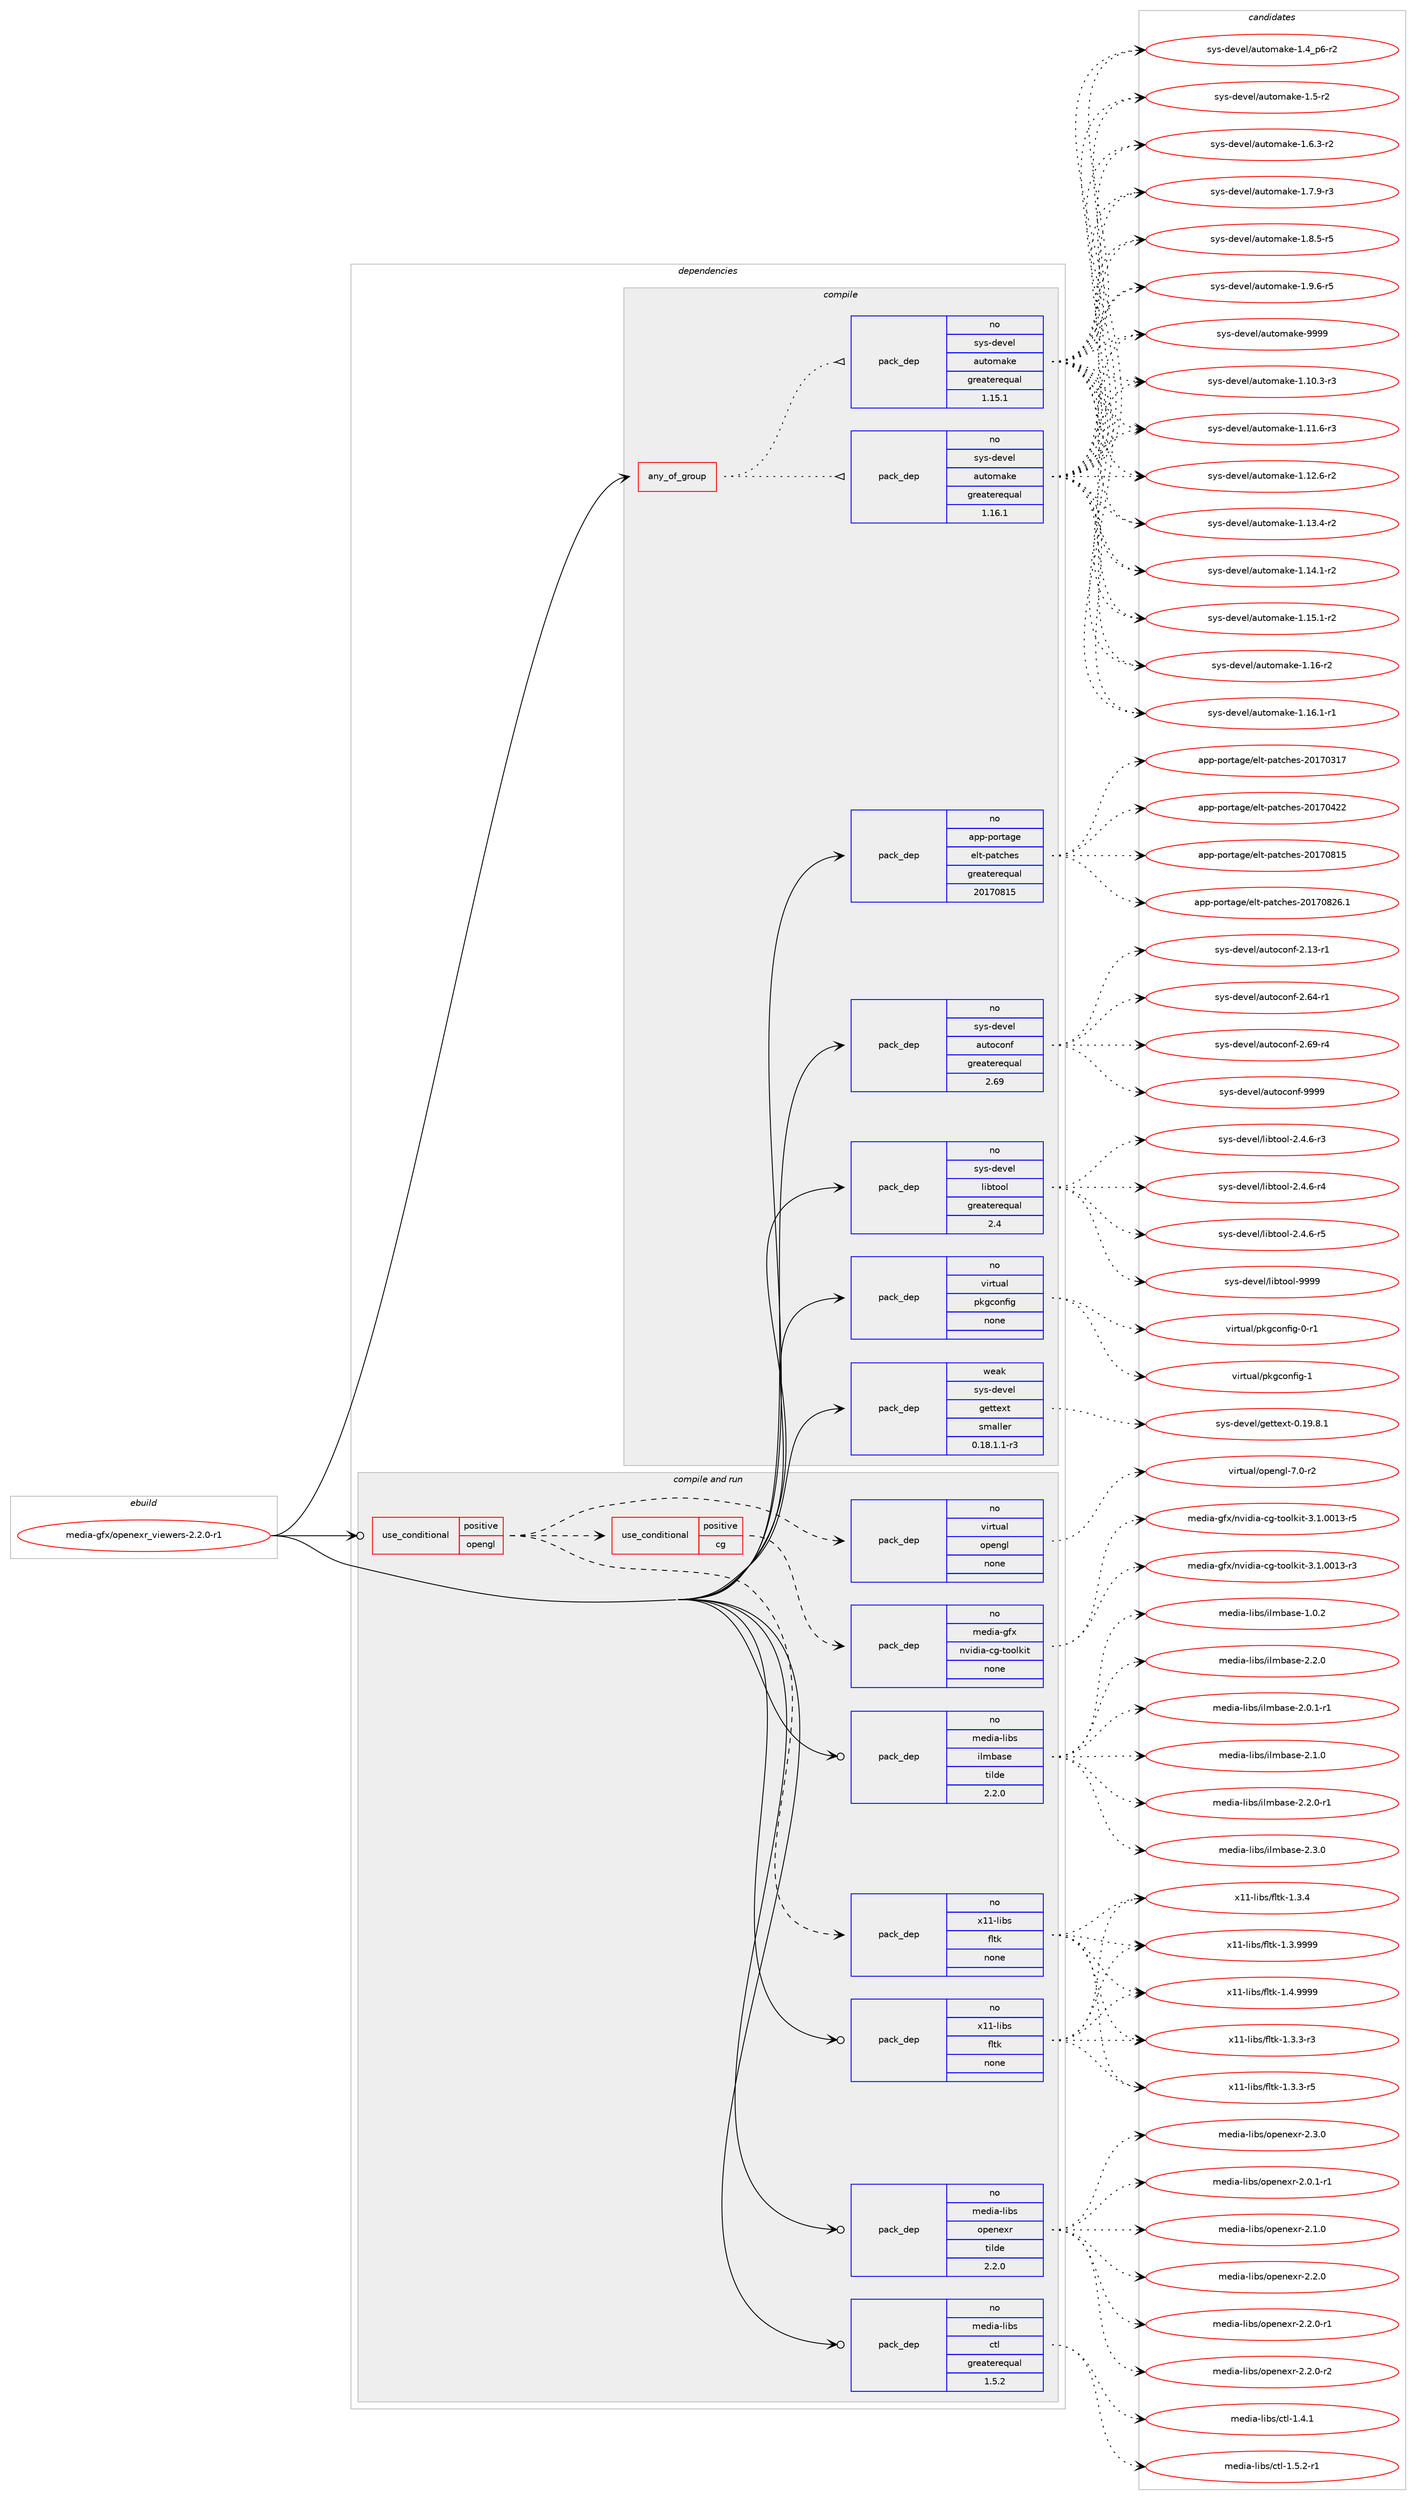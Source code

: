 digraph prolog {

# *************
# Graph options
# *************

newrank=true;
concentrate=true;
compound=true;
graph [rankdir=LR,fontname=Helvetica,fontsize=10,ranksep=1.5];#, ranksep=2.5, nodesep=0.2];
edge  [arrowhead=vee];
node  [fontname=Helvetica,fontsize=10];

# **********
# The ebuild
# **********

subgraph cluster_leftcol {
color=gray;
rank=same;
label=<<i>ebuild</i>>;
id [label="media-gfx/openexr_viewers-2.2.0-r1", color=red, width=4, href="../media-gfx/openexr_viewers-2.2.0-r1.svg"];
}

# ****************
# The dependencies
# ****************

subgraph cluster_midcol {
color=gray;
label=<<i>dependencies</i>>;
subgraph cluster_compile {
fillcolor="#eeeeee";
style=filled;
label=<<i>compile</i>>;
subgraph any24923 {
dependency1606776 [label=<<TABLE BORDER="0" CELLBORDER="1" CELLSPACING="0" CELLPADDING="4"><TR><TD CELLPADDING="10">any_of_group</TD></TR></TABLE>>, shape=none, color=red];subgraph pack1147996 {
dependency1606777 [label=<<TABLE BORDER="0" CELLBORDER="1" CELLSPACING="0" CELLPADDING="4" WIDTH="220"><TR><TD ROWSPAN="6" CELLPADDING="30">pack_dep</TD></TR><TR><TD WIDTH="110">no</TD></TR><TR><TD>sys-devel</TD></TR><TR><TD>automake</TD></TR><TR><TD>greaterequal</TD></TR><TR><TD>1.16.1</TD></TR></TABLE>>, shape=none, color=blue];
}
dependency1606776:e -> dependency1606777:w [weight=20,style="dotted",arrowhead="oinv"];
subgraph pack1147997 {
dependency1606778 [label=<<TABLE BORDER="0" CELLBORDER="1" CELLSPACING="0" CELLPADDING="4" WIDTH="220"><TR><TD ROWSPAN="6" CELLPADDING="30">pack_dep</TD></TR><TR><TD WIDTH="110">no</TD></TR><TR><TD>sys-devel</TD></TR><TR><TD>automake</TD></TR><TR><TD>greaterequal</TD></TR><TR><TD>1.15.1</TD></TR></TABLE>>, shape=none, color=blue];
}
dependency1606776:e -> dependency1606778:w [weight=20,style="dotted",arrowhead="oinv"];
}
id:e -> dependency1606776:w [weight=20,style="solid",arrowhead="vee"];
subgraph pack1147998 {
dependency1606779 [label=<<TABLE BORDER="0" CELLBORDER="1" CELLSPACING="0" CELLPADDING="4" WIDTH="220"><TR><TD ROWSPAN="6" CELLPADDING="30">pack_dep</TD></TR><TR><TD WIDTH="110">no</TD></TR><TR><TD>app-portage</TD></TR><TR><TD>elt-patches</TD></TR><TR><TD>greaterequal</TD></TR><TR><TD>20170815</TD></TR></TABLE>>, shape=none, color=blue];
}
id:e -> dependency1606779:w [weight=20,style="solid",arrowhead="vee"];
subgraph pack1147999 {
dependency1606780 [label=<<TABLE BORDER="0" CELLBORDER="1" CELLSPACING="0" CELLPADDING="4" WIDTH="220"><TR><TD ROWSPAN="6" CELLPADDING="30">pack_dep</TD></TR><TR><TD WIDTH="110">no</TD></TR><TR><TD>sys-devel</TD></TR><TR><TD>autoconf</TD></TR><TR><TD>greaterequal</TD></TR><TR><TD>2.69</TD></TR></TABLE>>, shape=none, color=blue];
}
id:e -> dependency1606780:w [weight=20,style="solid",arrowhead="vee"];
subgraph pack1148000 {
dependency1606781 [label=<<TABLE BORDER="0" CELLBORDER="1" CELLSPACING="0" CELLPADDING="4" WIDTH="220"><TR><TD ROWSPAN="6" CELLPADDING="30">pack_dep</TD></TR><TR><TD WIDTH="110">no</TD></TR><TR><TD>sys-devel</TD></TR><TR><TD>libtool</TD></TR><TR><TD>greaterequal</TD></TR><TR><TD>2.4</TD></TR></TABLE>>, shape=none, color=blue];
}
id:e -> dependency1606781:w [weight=20,style="solid",arrowhead="vee"];
subgraph pack1148001 {
dependency1606782 [label=<<TABLE BORDER="0" CELLBORDER="1" CELLSPACING="0" CELLPADDING="4" WIDTH="220"><TR><TD ROWSPAN="6" CELLPADDING="30">pack_dep</TD></TR><TR><TD WIDTH="110">no</TD></TR><TR><TD>virtual</TD></TR><TR><TD>pkgconfig</TD></TR><TR><TD>none</TD></TR><TR><TD></TD></TR></TABLE>>, shape=none, color=blue];
}
id:e -> dependency1606782:w [weight=20,style="solid",arrowhead="vee"];
subgraph pack1148002 {
dependency1606783 [label=<<TABLE BORDER="0" CELLBORDER="1" CELLSPACING="0" CELLPADDING="4" WIDTH="220"><TR><TD ROWSPAN="6" CELLPADDING="30">pack_dep</TD></TR><TR><TD WIDTH="110">weak</TD></TR><TR><TD>sys-devel</TD></TR><TR><TD>gettext</TD></TR><TR><TD>smaller</TD></TR><TR><TD>0.18.1.1-r3</TD></TR></TABLE>>, shape=none, color=blue];
}
id:e -> dependency1606783:w [weight=20,style="solid",arrowhead="vee"];
}
subgraph cluster_compileandrun {
fillcolor="#eeeeee";
style=filled;
label=<<i>compile and run</i>>;
subgraph cond433166 {
dependency1606784 [label=<<TABLE BORDER="0" CELLBORDER="1" CELLSPACING="0" CELLPADDING="4"><TR><TD ROWSPAN="3" CELLPADDING="10">use_conditional</TD></TR><TR><TD>positive</TD></TR><TR><TD>opengl</TD></TR></TABLE>>, shape=none, color=red];
subgraph pack1148003 {
dependency1606785 [label=<<TABLE BORDER="0" CELLBORDER="1" CELLSPACING="0" CELLPADDING="4" WIDTH="220"><TR><TD ROWSPAN="6" CELLPADDING="30">pack_dep</TD></TR><TR><TD WIDTH="110">no</TD></TR><TR><TD>virtual</TD></TR><TR><TD>opengl</TD></TR><TR><TD>none</TD></TR><TR><TD></TD></TR></TABLE>>, shape=none, color=blue];
}
dependency1606784:e -> dependency1606785:w [weight=20,style="dashed",arrowhead="vee"];
subgraph pack1148004 {
dependency1606786 [label=<<TABLE BORDER="0" CELLBORDER="1" CELLSPACING="0" CELLPADDING="4" WIDTH="220"><TR><TD ROWSPAN="6" CELLPADDING="30">pack_dep</TD></TR><TR><TD WIDTH="110">no</TD></TR><TR><TD>x11-libs</TD></TR><TR><TD>fltk</TD></TR><TR><TD>none</TD></TR><TR><TD></TD></TR></TABLE>>, shape=none, color=blue];
}
dependency1606784:e -> dependency1606786:w [weight=20,style="dashed",arrowhead="vee"];
subgraph cond433167 {
dependency1606787 [label=<<TABLE BORDER="0" CELLBORDER="1" CELLSPACING="0" CELLPADDING="4"><TR><TD ROWSPAN="3" CELLPADDING="10">use_conditional</TD></TR><TR><TD>positive</TD></TR><TR><TD>cg</TD></TR></TABLE>>, shape=none, color=red];
subgraph pack1148005 {
dependency1606788 [label=<<TABLE BORDER="0" CELLBORDER="1" CELLSPACING="0" CELLPADDING="4" WIDTH="220"><TR><TD ROWSPAN="6" CELLPADDING="30">pack_dep</TD></TR><TR><TD WIDTH="110">no</TD></TR><TR><TD>media-gfx</TD></TR><TR><TD>nvidia-cg-toolkit</TD></TR><TR><TD>none</TD></TR><TR><TD></TD></TR></TABLE>>, shape=none, color=blue];
}
dependency1606787:e -> dependency1606788:w [weight=20,style="dashed",arrowhead="vee"];
}
dependency1606784:e -> dependency1606787:w [weight=20,style="dashed",arrowhead="vee"];
}
id:e -> dependency1606784:w [weight=20,style="solid",arrowhead="odotvee"];
subgraph pack1148006 {
dependency1606789 [label=<<TABLE BORDER="0" CELLBORDER="1" CELLSPACING="0" CELLPADDING="4" WIDTH="220"><TR><TD ROWSPAN="6" CELLPADDING="30">pack_dep</TD></TR><TR><TD WIDTH="110">no</TD></TR><TR><TD>media-libs</TD></TR><TR><TD>ctl</TD></TR><TR><TD>greaterequal</TD></TR><TR><TD>1.5.2</TD></TR></TABLE>>, shape=none, color=blue];
}
id:e -> dependency1606789:w [weight=20,style="solid",arrowhead="odotvee"];
subgraph pack1148007 {
dependency1606790 [label=<<TABLE BORDER="0" CELLBORDER="1" CELLSPACING="0" CELLPADDING="4" WIDTH="220"><TR><TD ROWSPAN="6" CELLPADDING="30">pack_dep</TD></TR><TR><TD WIDTH="110">no</TD></TR><TR><TD>media-libs</TD></TR><TR><TD>ilmbase</TD></TR><TR><TD>tilde</TD></TR><TR><TD>2.2.0</TD></TR></TABLE>>, shape=none, color=blue];
}
id:e -> dependency1606790:w [weight=20,style="solid",arrowhead="odotvee"];
subgraph pack1148008 {
dependency1606791 [label=<<TABLE BORDER="0" CELLBORDER="1" CELLSPACING="0" CELLPADDING="4" WIDTH="220"><TR><TD ROWSPAN="6" CELLPADDING="30">pack_dep</TD></TR><TR><TD WIDTH="110">no</TD></TR><TR><TD>media-libs</TD></TR><TR><TD>openexr</TD></TR><TR><TD>tilde</TD></TR><TR><TD>2.2.0</TD></TR></TABLE>>, shape=none, color=blue];
}
id:e -> dependency1606791:w [weight=20,style="solid",arrowhead="odotvee"];
subgraph pack1148009 {
dependency1606792 [label=<<TABLE BORDER="0" CELLBORDER="1" CELLSPACING="0" CELLPADDING="4" WIDTH="220"><TR><TD ROWSPAN="6" CELLPADDING="30">pack_dep</TD></TR><TR><TD WIDTH="110">no</TD></TR><TR><TD>x11-libs</TD></TR><TR><TD>fltk</TD></TR><TR><TD>none</TD></TR><TR><TD></TD></TR></TABLE>>, shape=none, color=blue];
}
id:e -> dependency1606792:w [weight=20,style="solid",arrowhead="odotvee"];
}
subgraph cluster_run {
fillcolor="#eeeeee";
style=filled;
label=<<i>run</i>>;
}
}

# **************
# The candidates
# **************

subgraph cluster_choices {
rank=same;
color=gray;
label=<<i>candidates</i>>;

subgraph choice1147996 {
color=black;
nodesep=1;
choice11512111545100101118101108479711711611110997107101454946494846514511451 [label="sys-devel/automake-1.10.3-r3", color=red, width=4,href="../sys-devel/automake-1.10.3-r3.svg"];
choice11512111545100101118101108479711711611110997107101454946494946544511451 [label="sys-devel/automake-1.11.6-r3", color=red, width=4,href="../sys-devel/automake-1.11.6-r3.svg"];
choice11512111545100101118101108479711711611110997107101454946495046544511450 [label="sys-devel/automake-1.12.6-r2", color=red, width=4,href="../sys-devel/automake-1.12.6-r2.svg"];
choice11512111545100101118101108479711711611110997107101454946495146524511450 [label="sys-devel/automake-1.13.4-r2", color=red, width=4,href="../sys-devel/automake-1.13.4-r2.svg"];
choice11512111545100101118101108479711711611110997107101454946495246494511450 [label="sys-devel/automake-1.14.1-r2", color=red, width=4,href="../sys-devel/automake-1.14.1-r2.svg"];
choice11512111545100101118101108479711711611110997107101454946495346494511450 [label="sys-devel/automake-1.15.1-r2", color=red, width=4,href="../sys-devel/automake-1.15.1-r2.svg"];
choice1151211154510010111810110847971171161111099710710145494649544511450 [label="sys-devel/automake-1.16-r2", color=red, width=4,href="../sys-devel/automake-1.16-r2.svg"];
choice11512111545100101118101108479711711611110997107101454946495446494511449 [label="sys-devel/automake-1.16.1-r1", color=red, width=4,href="../sys-devel/automake-1.16.1-r1.svg"];
choice115121115451001011181011084797117116111109971071014549465295112544511450 [label="sys-devel/automake-1.4_p6-r2", color=red, width=4,href="../sys-devel/automake-1.4_p6-r2.svg"];
choice11512111545100101118101108479711711611110997107101454946534511450 [label="sys-devel/automake-1.5-r2", color=red, width=4,href="../sys-devel/automake-1.5-r2.svg"];
choice115121115451001011181011084797117116111109971071014549465446514511450 [label="sys-devel/automake-1.6.3-r2", color=red, width=4,href="../sys-devel/automake-1.6.3-r2.svg"];
choice115121115451001011181011084797117116111109971071014549465546574511451 [label="sys-devel/automake-1.7.9-r3", color=red, width=4,href="../sys-devel/automake-1.7.9-r3.svg"];
choice115121115451001011181011084797117116111109971071014549465646534511453 [label="sys-devel/automake-1.8.5-r5", color=red, width=4,href="../sys-devel/automake-1.8.5-r5.svg"];
choice115121115451001011181011084797117116111109971071014549465746544511453 [label="sys-devel/automake-1.9.6-r5", color=red, width=4,href="../sys-devel/automake-1.9.6-r5.svg"];
choice115121115451001011181011084797117116111109971071014557575757 [label="sys-devel/automake-9999", color=red, width=4,href="../sys-devel/automake-9999.svg"];
dependency1606777:e -> choice11512111545100101118101108479711711611110997107101454946494846514511451:w [style=dotted,weight="100"];
dependency1606777:e -> choice11512111545100101118101108479711711611110997107101454946494946544511451:w [style=dotted,weight="100"];
dependency1606777:e -> choice11512111545100101118101108479711711611110997107101454946495046544511450:w [style=dotted,weight="100"];
dependency1606777:e -> choice11512111545100101118101108479711711611110997107101454946495146524511450:w [style=dotted,weight="100"];
dependency1606777:e -> choice11512111545100101118101108479711711611110997107101454946495246494511450:w [style=dotted,weight="100"];
dependency1606777:e -> choice11512111545100101118101108479711711611110997107101454946495346494511450:w [style=dotted,weight="100"];
dependency1606777:e -> choice1151211154510010111810110847971171161111099710710145494649544511450:w [style=dotted,weight="100"];
dependency1606777:e -> choice11512111545100101118101108479711711611110997107101454946495446494511449:w [style=dotted,weight="100"];
dependency1606777:e -> choice115121115451001011181011084797117116111109971071014549465295112544511450:w [style=dotted,weight="100"];
dependency1606777:e -> choice11512111545100101118101108479711711611110997107101454946534511450:w [style=dotted,weight="100"];
dependency1606777:e -> choice115121115451001011181011084797117116111109971071014549465446514511450:w [style=dotted,weight="100"];
dependency1606777:e -> choice115121115451001011181011084797117116111109971071014549465546574511451:w [style=dotted,weight="100"];
dependency1606777:e -> choice115121115451001011181011084797117116111109971071014549465646534511453:w [style=dotted,weight="100"];
dependency1606777:e -> choice115121115451001011181011084797117116111109971071014549465746544511453:w [style=dotted,weight="100"];
dependency1606777:e -> choice115121115451001011181011084797117116111109971071014557575757:w [style=dotted,weight="100"];
}
subgraph choice1147997 {
color=black;
nodesep=1;
choice11512111545100101118101108479711711611110997107101454946494846514511451 [label="sys-devel/automake-1.10.3-r3", color=red, width=4,href="../sys-devel/automake-1.10.3-r3.svg"];
choice11512111545100101118101108479711711611110997107101454946494946544511451 [label="sys-devel/automake-1.11.6-r3", color=red, width=4,href="../sys-devel/automake-1.11.6-r3.svg"];
choice11512111545100101118101108479711711611110997107101454946495046544511450 [label="sys-devel/automake-1.12.6-r2", color=red, width=4,href="../sys-devel/automake-1.12.6-r2.svg"];
choice11512111545100101118101108479711711611110997107101454946495146524511450 [label="sys-devel/automake-1.13.4-r2", color=red, width=4,href="../sys-devel/automake-1.13.4-r2.svg"];
choice11512111545100101118101108479711711611110997107101454946495246494511450 [label="sys-devel/automake-1.14.1-r2", color=red, width=4,href="../sys-devel/automake-1.14.1-r2.svg"];
choice11512111545100101118101108479711711611110997107101454946495346494511450 [label="sys-devel/automake-1.15.1-r2", color=red, width=4,href="../sys-devel/automake-1.15.1-r2.svg"];
choice1151211154510010111810110847971171161111099710710145494649544511450 [label="sys-devel/automake-1.16-r2", color=red, width=4,href="../sys-devel/automake-1.16-r2.svg"];
choice11512111545100101118101108479711711611110997107101454946495446494511449 [label="sys-devel/automake-1.16.1-r1", color=red, width=4,href="../sys-devel/automake-1.16.1-r1.svg"];
choice115121115451001011181011084797117116111109971071014549465295112544511450 [label="sys-devel/automake-1.4_p6-r2", color=red, width=4,href="../sys-devel/automake-1.4_p6-r2.svg"];
choice11512111545100101118101108479711711611110997107101454946534511450 [label="sys-devel/automake-1.5-r2", color=red, width=4,href="../sys-devel/automake-1.5-r2.svg"];
choice115121115451001011181011084797117116111109971071014549465446514511450 [label="sys-devel/automake-1.6.3-r2", color=red, width=4,href="../sys-devel/automake-1.6.3-r2.svg"];
choice115121115451001011181011084797117116111109971071014549465546574511451 [label="sys-devel/automake-1.7.9-r3", color=red, width=4,href="../sys-devel/automake-1.7.9-r3.svg"];
choice115121115451001011181011084797117116111109971071014549465646534511453 [label="sys-devel/automake-1.8.5-r5", color=red, width=4,href="../sys-devel/automake-1.8.5-r5.svg"];
choice115121115451001011181011084797117116111109971071014549465746544511453 [label="sys-devel/automake-1.9.6-r5", color=red, width=4,href="../sys-devel/automake-1.9.6-r5.svg"];
choice115121115451001011181011084797117116111109971071014557575757 [label="sys-devel/automake-9999", color=red, width=4,href="../sys-devel/automake-9999.svg"];
dependency1606778:e -> choice11512111545100101118101108479711711611110997107101454946494846514511451:w [style=dotted,weight="100"];
dependency1606778:e -> choice11512111545100101118101108479711711611110997107101454946494946544511451:w [style=dotted,weight="100"];
dependency1606778:e -> choice11512111545100101118101108479711711611110997107101454946495046544511450:w [style=dotted,weight="100"];
dependency1606778:e -> choice11512111545100101118101108479711711611110997107101454946495146524511450:w [style=dotted,weight="100"];
dependency1606778:e -> choice11512111545100101118101108479711711611110997107101454946495246494511450:w [style=dotted,weight="100"];
dependency1606778:e -> choice11512111545100101118101108479711711611110997107101454946495346494511450:w [style=dotted,weight="100"];
dependency1606778:e -> choice1151211154510010111810110847971171161111099710710145494649544511450:w [style=dotted,weight="100"];
dependency1606778:e -> choice11512111545100101118101108479711711611110997107101454946495446494511449:w [style=dotted,weight="100"];
dependency1606778:e -> choice115121115451001011181011084797117116111109971071014549465295112544511450:w [style=dotted,weight="100"];
dependency1606778:e -> choice11512111545100101118101108479711711611110997107101454946534511450:w [style=dotted,weight="100"];
dependency1606778:e -> choice115121115451001011181011084797117116111109971071014549465446514511450:w [style=dotted,weight="100"];
dependency1606778:e -> choice115121115451001011181011084797117116111109971071014549465546574511451:w [style=dotted,weight="100"];
dependency1606778:e -> choice115121115451001011181011084797117116111109971071014549465646534511453:w [style=dotted,weight="100"];
dependency1606778:e -> choice115121115451001011181011084797117116111109971071014549465746544511453:w [style=dotted,weight="100"];
dependency1606778:e -> choice115121115451001011181011084797117116111109971071014557575757:w [style=dotted,weight="100"];
}
subgraph choice1147998 {
color=black;
nodesep=1;
choice97112112451121111141169710310147101108116451129711699104101115455048495548514955 [label="app-portage/elt-patches-20170317", color=red, width=4,href="../app-portage/elt-patches-20170317.svg"];
choice97112112451121111141169710310147101108116451129711699104101115455048495548525050 [label="app-portage/elt-patches-20170422", color=red, width=4,href="../app-portage/elt-patches-20170422.svg"];
choice97112112451121111141169710310147101108116451129711699104101115455048495548564953 [label="app-portage/elt-patches-20170815", color=red, width=4,href="../app-portage/elt-patches-20170815.svg"];
choice971121124511211111411697103101471011081164511297116991041011154550484955485650544649 [label="app-portage/elt-patches-20170826.1", color=red, width=4,href="../app-portage/elt-patches-20170826.1.svg"];
dependency1606779:e -> choice97112112451121111141169710310147101108116451129711699104101115455048495548514955:w [style=dotted,weight="100"];
dependency1606779:e -> choice97112112451121111141169710310147101108116451129711699104101115455048495548525050:w [style=dotted,weight="100"];
dependency1606779:e -> choice97112112451121111141169710310147101108116451129711699104101115455048495548564953:w [style=dotted,weight="100"];
dependency1606779:e -> choice971121124511211111411697103101471011081164511297116991041011154550484955485650544649:w [style=dotted,weight="100"];
}
subgraph choice1147999 {
color=black;
nodesep=1;
choice1151211154510010111810110847971171161119911111010245504649514511449 [label="sys-devel/autoconf-2.13-r1", color=red, width=4,href="../sys-devel/autoconf-2.13-r1.svg"];
choice1151211154510010111810110847971171161119911111010245504654524511449 [label="sys-devel/autoconf-2.64-r1", color=red, width=4,href="../sys-devel/autoconf-2.64-r1.svg"];
choice1151211154510010111810110847971171161119911111010245504654574511452 [label="sys-devel/autoconf-2.69-r4", color=red, width=4,href="../sys-devel/autoconf-2.69-r4.svg"];
choice115121115451001011181011084797117116111991111101024557575757 [label="sys-devel/autoconf-9999", color=red, width=4,href="../sys-devel/autoconf-9999.svg"];
dependency1606780:e -> choice1151211154510010111810110847971171161119911111010245504649514511449:w [style=dotted,weight="100"];
dependency1606780:e -> choice1151211154510010111810110847971171161119911111010245504654524511449:w [style=dotted,weight="100"];
dependency1606780:e -> choice1151211154510010111810110847971171161119911111010245504654574511452:w [style=dotted,weight="100"];
dependency1606780:e -> choice115121115451001011181011084797117116111991111101024557575757:w [style=dotted,weight="100"];
}
subgraph choice1148000 {
color=black;
nodesep=1;
choice1151211154510010111810110847108105981161111111084550465246544511451 [label="sys-devel/libtool-2.4.6-r3", color=red, width=4,href="../sys-devel/libtool-2.4.6-r3.svg"];
choice1151211154510010111810110847108105981161111111084550465246544511452 [label="sys-devel/libtool-2.4.6-r4", color=red, width=4,href="../sys-devel/libtool-2.4.6-r4.svg"];
choice1151211154510010111810110847108105981161111111084550465246544511453 [label="sys-devel/libtool-2.4.6-r5", color=red, width=4,href="../sys-devel/libtool-2.4.6-r5.svg"];
choice1151211154510010111810110847108105981161111111084557575757 [label="sys-devel/libtool-9999", color=red, width=4,href="../sys-devel/libtool-9999.svg"];
dependency1606781:e -> choice1151211154510010111810110847108105981161111111084550465246544511451:w [style=dotted,weight="100"];
dependency1606781:e -> choice1151211154510010111810110847108105981161111111084550465246544511452:w [style=dotted,weight="100"];
dependency1606781:e -> choice1151211154510010111810110847108105981161111111084550465246544511453:w [style=dotted,weight="100"];
dependency1606781:e -> choice1151211154510010111810110847108105981161111111084557575757:w [style=dotted,weight="100"];
}
subgraph choice1148001 {
color=black;
nodesep=1;
choice11810511411611797108471121071039911111010210510345484511449 [label="virtual/pkgconfig-0-r1", color=red, width=4,href="../virtual/pkgconfig-0-r1.svg"];
choice1181051141161179710847112107103991111101021051034549 [label="virtual/pkgconfig-1", color=red, width=4,href="../virtual/pkgconfig-1.svg"];
dependency1606782:e -> choice11810511411611797108471121071039911111010210510345484511449:w [style=dotted,weight="100"];
dependency1606782:e -> choice1181051141161179710847112107103991111101021051034549:w [style=dotted,weight="100"];
}
subgraph choice1148002 {
color=black;
nodesep=1;
choice1151211154510010111810110847103101116116101120116454846495746564649 [label="sys-devel/gettext-0.19.8.1", color=red, width=4,href="../sys-devel/gettext-0.19.8.1.svg"];
dependency1606783:e -> choice1151211154510010111810110847103101116116101120116454846495746564649:w [style=dotted,weight="100"];
}
subgraph choice1148003 {
color=black;
nodesep=1;
choice1181051141161179710847111112101110103108455546484511450 [label="virtual/opengl-7.0-r2", color=red, width=4,href="../virtual/opengl-7.0-r2.svg"];
dependency1606785:e -> choice1181051141161179710847111112101110103108455546484511450:w [style=dotted,weight="100"];
}
subgraph choice1148004 {
color=black;
nodesep=1;
choice12049494510810598115471021081161074549465146514511451 [label="x11-libs/fltk-1.3.3-r3", color=red, width=4,href="../x11-libs/fltk-1.3.3-r3.svg"];
choice12049494510810598115471021081161074549465146514511453 [label="x11-libs/fltk-1.3.3-r5", color=red, width=4,href="../x11-libs/fltk-1.3.3-r5.svg"];
choice1204949451081059811547102108116107454946514652 [label="x11-libs/fltk-1.3.4", color=red, width=4,href="../x11-libs/fltk-1.3.4.svg"];
choice1204949451081059811547102108116107454946514657575757 [label="x11-libs/fltk-1.3.9999", color=red, width=4,href="../x11-libs/fltk-1.3.9999.svg"];
choice1204949451081059811547102108116107454946524657575757 [label="x11-libs/fltk-1.4.9999", color=red, width=4,href="../x11-libs/fltk-1.4.9999.svg"];
dependency1606786:e -> choice12049494510810598115471021081161074549465146514511451:w [style=dotted,weight="100"];
dependency1606786:e -> choice12049494510810598115471021081161074549465146514511453:w [style=dotted,weight="100"];
dependency1606786:e -> choice1204949451081059811547102108116107454946514652:w [style=dotted,weight="100"];
dependency1606786:e -> choice1204949451081059811547102108116107454946514657575757:w [style=dotted,weight="100"];
dependency1606786:e -> choice1204949451081059811547102108116107454946524657575757:w [style=dotted,weight="100"];
}
subgraph choice1148005 {
color=black;
nodesep=1;
choice109101100105974510310212047110118105100105974599103451161111111081071051164551464946484849514511451 [label="media-gfx/nvidia-cg-toolkit-3.1.0013-r3", color=red, width=4,href="../media-gfx/nvidia-cg-toolkit-3.1.0013-r3.svg"];
choice109101100105974510310212047110118105100105974599103451161111111081071051164551464946484849514511453 [label="media-gfx/nvidia-cg-toolkit-3.1.0013-r5", color=red, width=4,href="../media-gfx/nvidia-cg-toolkit-3.1.0013-r5.svg"];
dependency1606788:e -> choice109101100105974510310212047110118105100105974599103451161111111081071051164551464946484849514511451:w [style=dotted,weight="100"];
dependency1606788:e -> choice109101100105974510310212047110118105100105974599103451161111111081071051164551464946484849514511453:w [style=dotted,weight="100"];
}
subgraph choice1148006 {
color=black;
nodesep=1;
choice1091011001059745108105981154799116108454946524649 [label="media-libs/ctl-1.4.1", color=red, width=4,href="../media-libs/ctl-1.4.1.svg"];
choice10910110010597451081059811547991161084549465346504511449 [label="media-libs/ctl-1.5.2-r1", color=red, width=4,href="../media-libs/ctl-1.5.2-r1.svg"];
dependency1606789:e -> choice1091011001059745108105981154799116108454946524649:w [style=dotted,weight="100"];
dependency1606789:e -> choice10910110010597451081059811547991161084549465346504511449:w [style=dotted,weight="100"];
}
subgraph choice1148007 {
color=black;
nodesep=1;
choice109101100105974510810598115471051081099897115101454946484650 [label="media-libs/ilmbase-1.0.2", color=red, width=4,href="../media-libs/ilmbase-1.0.2.svg"];
choice1091011001059745108105981154710510810998971151014550464846494511449 [label="media-libs/ilmbase-2.0.1-r1", color=red, width=4,href="../media-libs/ilmbase-2.0.1-r1.svg"];
choice109101100105974510810598115471051081099897115101455046494648 [label="media-libs/ilmbase-2.1.0", color=red, width=4,href="../media-libs/ilmbase-2.1.0.svg"];
choice109101100105974510810598115471051081099897115101455046504648 [label="media-libs/ilmbase-2.2.0", color=red, width=4,href="../media-libs/ilmbase-2.2.0.svg"];
choice1091011001059745108105981154710510810998971151014550465046484511449 [label="media-libs/ilmbase-2.2.0-r1", color=red, width=4,href="../media-libs/ilmbase-2.2.0-r1.svg"];
choice109101100105974510810598115471051081099897115101455046514648 [label="media-libs/ilmbase-2.3.0", color=red, width=4,href="../media-libs/ilmbase-2.3.0.svg"];
dependency1606790:e -> choice109101100105974510810598115471051081099897115101454946484650:w [style=dotted,weight="100"];
dependency1606790:e -> choice1091011001059745108105981154710510810998971151014550464846494511449:w [style=dotted,weight="100"];
dependency1606790:e -> choice109101100105974510810598115471051081099897115101455046494648:w [style=dotted,weight="100"];
dependency1606790:e -> choice109101100105974510810598115471051081099897115101455046504648:w [style=dotted,weight="100"];
dependency1606790:e -> choice1091011001059745108105981154710510810998971151014550465046484511449:w [style=dotted,weight="100"];
dependency1606790:e -> choice109101100105974510810598115471051081099897115101455046514648:w [style=dotted,weight="100"];
}
subgraph choice1148008 {
color=black;
nodesep=1;
choice109101100105974510810598115471111121011101011201144550464846494511449 [label="media-libs/openexr-2.0.1-r1", color=red, width=4,href="../media-libs/openexr-2.0.1-r1.svg"];
choice10910110010597451081059811547111112101110101120114455046494648 [label="media-libs/openexr-2.1.0", color=red, width=4,href="../media-libs/openexr-2.1.0.svg"];
choice10910110010597451081059811547111112101110101120114455046504648 [label="media-libs/openexr-2.2.0", color=red, width=4,href="../media-libs/openexr-2.2.0.svg"];
choice109101100105974510810598115471111121011101011201144550465046484511449 [label="media-libs/openexr-2.2.0-r1", color=red, width=4,href="../media-libs/openexr-2.2.0-r1.svg"];
choice109101100105974510810598115471111121011101011201144550465046484511450 [label="media-libs/openexr-2.2.0-r2", color=red, width=4,href="../media-libs/openexr-2.2.0-r2.svg"];
choice10910110010597451081059811547111112101110101120114455046514648 [label="media-libs/openexr-2.3.0", color=red, width=4,href="../media-libs/openexr-2.3.0.svg"];
dependency1606791:e -> choice109101100105974510810598115471111121011101011201144550464846494511449:w [style=dotted,weight="100"];
dependency1606791:e -> choice10910110010597451081059811547111112101110101120114455046494648:w [style=dotted,weight="100"];
dependency1606791:e -> choice10910110010597451081059811547111112101110101120114455046504648:w [style=dotted,weight="100"];
dependency1606791:e -> choice109101100105974510810598115471111121011101011201144550465046484511449:w [style=dotted,weight="100"];
dependency1606791:e -> choice109101100105974510810598115471111121011101011201144550465046484511450:w [style=dotted,weight="100"];
dependency1606791:e -> choice10910110010597451081059811547111112101110101120114455046514648:w [style=dotted,weight="100"];
}
subgraph choice1148009 {
color=black;
nodesep=1;
choice12049494510810598115471021081161074549465146514511451 [label="x11-libs/fltk-1.3.3-r3", color=red, width=4,href="../x11-libs/fltk-1.3.3-r3.svg"];
choice12049494510810598115471021081161074549465146514511453 [label="x11-libs/fltk-1.3.3-r5", color=red, width=4,href="../x11-libs/fltk-1.3.3-r5.svg"];
choice1204949451081059811547102108116107454946514652 [label="x11-libs/fltk-1.3.4", color=red, width=4,href="../x11-libs/fltk-1.3.4.svg"];
choice1204949451081059811547102108116107454946514657575757 [label="x11-libs/fltk-1.3.9999", color=red, width=4,href="../x11-libs/fltk-1.3.9999.svg"];
choice1204949451081059811547102108116107454946524657575757 [label="x11-libs/fltk-1.4.9999", color=red, width=4,href="../x11-libs/fltk-1.4.9999.svg"];
dependency1606792:e -> choice12049494510810598115471021081161074549465146514511451:w [style=dotted,weight="100"];
dependency1606792:e -> choice12049494510810598115471021081161074549465146514511453:w [style=dotted,weight="100"];
dependency1606792:e -> choice1204949451081059811547102108116107454946514652:w [style=dotted,weight="100"];
dependency1606792:e -> choice1204949451081059811547102108116107454946514657575757:w [style=dotted,weight="100"];
dependency1606792:e -> choice1204949451081059811547102108116107454946524657575757:w [style=dotted,weight="100"];
}
}

}
